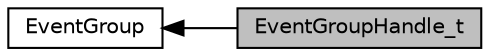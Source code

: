 digraph "EventGroupHandle_t"
{
  edge [fontname="Helvetica",fontsize="10",labelfontname="Helvetica",labelfontsize="10"];
  node [fontname="Helvetica",fontsize="10",shape=box];
  rankdir=LR;
  Node1 [label="EventGroupHandle_t",height=0.2,width=0.4,color="black", fillcolor="grey75", style="filled", fontcolor="black",tooltip=" "];
  Node2 [label="EventGroup",height=0.2,width=0.4,color="black", fillcolor="white", style="filled",URL="$group___event_group.html",tooltip=" "];
  Node2->Node1 [shape=plaintext, dir="back", style="solid"];
}
